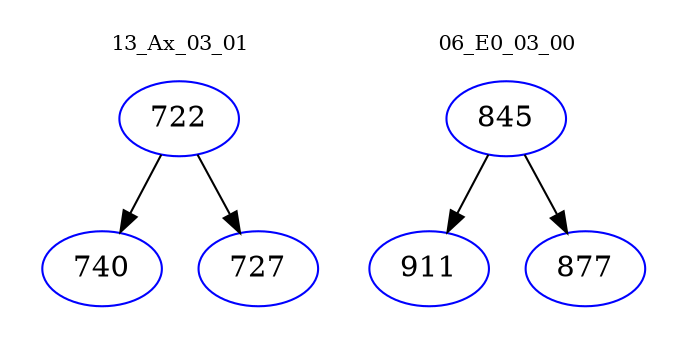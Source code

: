 digraph{
subgraph cluster_0 {
color = white
label = "13_Ax_03_01";
fontsize=10;
T0_722 [label="722", color="blue"]
T0_722 -> T0_740 [color="black"]
T0_740 [label="740", color="blue"]
T0_722 -> T0_727 [color="black"]
T0_727 [label="727", color="blue"]
}
subgraph cluster_1 {
color = white
label = "06_E0_03_00";
fontsize=10;
T1_845 [label="845", color="blue"]
T1_845 -> T1_911 [color="black"]
T1_911 [label="911", color="blue"]
T1_845 -> T1_877 [color="black"]
T1_877 [label="877", color="blue"]
}
}
